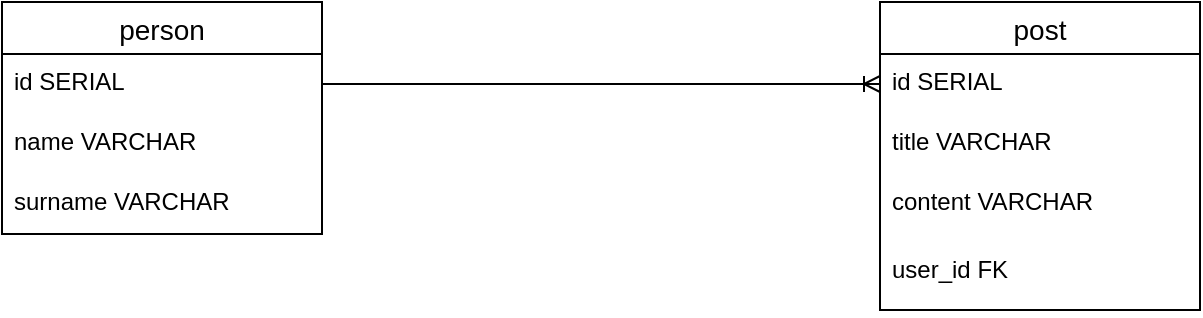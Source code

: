 <mxfile version="22.1.11" type="device">
  <diagram name="Page-1" id="LwikMObeyJvItUWsIge7">
    <mxGraphModel dx="1434" dy="746" grid="1" gridSize="10" guides="1" tooltips="1" connect="1" arrows="1" fold="1" page="1" pageScale="1" pageWidth="850" pageHeight="1100" math="0" shadow="0">
      <root>
        <mxCell id="0" />
        <mxCell id="1" parent="0" />
        <mxCell id="GeSgMxQHrEEJbR7dScXQ-1" value="post" style="swimlane;fontStyle=0;childLayout=stackLayout;horizontal=1;startSize=26;horizontalStack=0;resizeParent=1;resizeParentMax=0;resizeLast=0;collapsible=1;marginBottom=0;align=center;fontSize=14;" vertex="1" parent="1">
          <mxGeometry x="559" y="240" width="160" height="154" as="geometry">
            <mxRectangle x="560" y="240" width="70" height="30" as="alternateBounds" />
          </mxGeometry>
        </mxCell>
        <mxCell id="GeSgMxQHrEEJbR7dScXQ-2" value="id SERIAL" style="text;strokeColor=none;fillColor=none;spacingLeft=4;spacingRight=4;overflow=hidden;rotatable=0;points=[[0,0.5],[1,0.5]];portConstraint=eastwest;fontSize=12;whiteSpace=wrap;html=1;" vertex="1" parent="GeSgMxQHrEEJbR7dScXQ-1">
          <mxGeometry y="26" width="160" height="30" as="geometry" />
        </mxCell>
        <mxCell id="GeSgMxQHrEEJbR7dScXQ-3" value="title VARCHAR" style="text;strokeColor=none;fillColor=none;spacingLeft=4;spacingRight=4;overflow=hidden;rotatable=0;points=[[0,0.5],[1,0.5]];portConstraint=eastwest;fontSize=12;whiteSpace=wrap;html=1;" vertex="1" parent="GeSgMxQHrEEJbR7dScXQ-1">
          <mxGeometry y="56" width="160" height="30" as="geometry" />
        </mxCell>
        <mxCell id="GeSgMxQHrEEJbR7dScXQ-4" value="content VARCHAR&lt;br&gt;" style="text;strokeColor=none;fillColor=none;spacingLeft=4;spacingRight=4;overflow=hidden;rotatable=0;points=[[0,0.5],[1,0.5]];portConstraint=eastwest;fontSize=12;whiteSpace=wrap;html=1;" vertex="1" parent="GeSgMxQHrEEJbR7dScXQ-1">
          <mxGeometry y="86" width="160" height="34" as="geometry" />
        </mxCell>
        <mxCell id="GeSgMxQHrEEJbR7dScXQ-13" value="user_id FK" style="text;strokeColor=none;fillColor=none;spacingLeft=4;spacingRight=4;overflow=hidden;rotatable=0;points=[[0,0.5],[1,0.5]];portConstraint=eastwest;fontSize=12;whiteSpace=wrap;html=1;" vertex="1" parent="GeSgMxQHrEEJbR7dScXQ-1">
          <mxGeometry y="120" width="160" height="34" as="geometry" />
        </mxCell>
        <mxCell id="GeSgMxQHrEEJbR7dScXQ-5" value="person" style="swimlane;fontStyle=0;childLayout=stackLayout;horizontal=1;startSize=26;horizontalStack=0;resizeParent=1;resizeParentMax=0;resizeLast=0;collapsible=1;marginBottom=0;align=center;fontSize=14;" vertex="1" parent="1">
          <mxGeometry x="120" y="240" width="160" height="116" as="geometry" />
        </mxCell>
        <mxCell id="GeSgMxQHrEEJbR7dScXQ-6" value="id SERIAL" style="text;strokeColor=none;fillColor=none;spacingLeft=4;spacingRight=4;overflow=hidden;rotatable=0;points=[[0,0.5],[1,0.5]];portConstraint=eastwest;fontSize=12;whiteSpace=wrap;html=1;" vertex="1" parent="GeSgMxQHrEEJbR7dScXQ-5">
          <mxGeometry y="26" width="160" height="30" as="geometry" />
        </mxCell>
        <mxCell id="GeSgMxQHrEEJbR7dScXQ-7" value="name VARCHAR" style="text;strokeColor=none;fillColor=none;spacingLeft=4;spacingRight=4;overflow=hidden;rotatable=0;points=[[0,0.5],[1,0.5]];portConstraint=eastwest;fontSize=12;whiteSpace=wrap;html=1;" vertex="1" parent="GeSgMxQHrEEJbR7dScXQ-5">
          <mxGeometry y="56" width="160" height="30" as="geometry" />
        </mxCell>
        <mxCell id="GeSgMxQHrEEJbR7dScXQ-8" value="surname VARCHAR" style="text;strokeColor=none;fillColor=none;spacingLeft=4;spacingRight=4;overflow=hidden;rotatable=0;points=[[0,0.5],[1,0.5]];portConstraint=eastwest;fontSize=12;whiteSpace=wrap;html=1;" vertex="1" parent="GeSgMxQHrEEJbR7dScXQ-5">
          <mxGeometry y="86" width="160" height="30" as="geometry" />
        </mxCell>
        <mxCell id="GeSgMxQHrEEJbR7dScXQ-14" value="" style="edgeStyle=entityRelationEdgeStyle;fontSize=12;html=1;endArrow=ERoneToMany;rounded=0;exitX=1;exitY=0.5;exitDx=0;exitDy=0;entryX=0;entryY=0.5;entryDx=0;entryDy=0;" edge="1" parent="1" source="GeSgMxQHrEEJbR7dScXQ-6" target="GeSgMxQHrEEJbR7dScXQ-2">
          <mxGeometry width="100" height="100" relative="1" as="geometry">
            <mxPoint x="460" y="340" as="sourcePoint" />
            <mxPoint x="560" y="240" as="targetPoint" />
          </mxGeometry>
        </mxCell>
      </root>
    </mxGraphModel>
  </diagram>
</mxfile>
